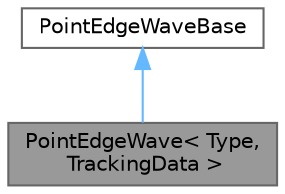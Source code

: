 digraph "PointEdgeWave&lt; Type, TrackingData &gt;"
{
 // LATEX_PDF_SIZE
  bgcolor="transparent";
  edge [fontname=Helvetica,fontsize=10,labelfontname=Helvetica,labelfontsize=10];
  node [fontname=Helvetica,fontsize=10,shape=box,height=0.2,width=0.4];
  Node1 [id="Node000001",label="PointEdgeWave\< Type,\l TrackingData \>",height=0.2,width=0.4,color="gray40", fillcolor="grey60", style="filled", fontcolor="black",tooltip="Wave propagation of information through grid. Every iteration information goes through one layer of e..."];
  Node2 -> Node1 [id="edge1_Node000001_Node000002",dir="back",color="steelblue1",style="solid",tooltip=" "];
  Node2 [id="Node000002",label="PointEdgeWaveBase",height=0.2,width=0.4,color="gray40", fillcolor="white", style="filled",URL="$classFoam_1_1PointEdgeWaveBase.html",tooltip=" "];
}
